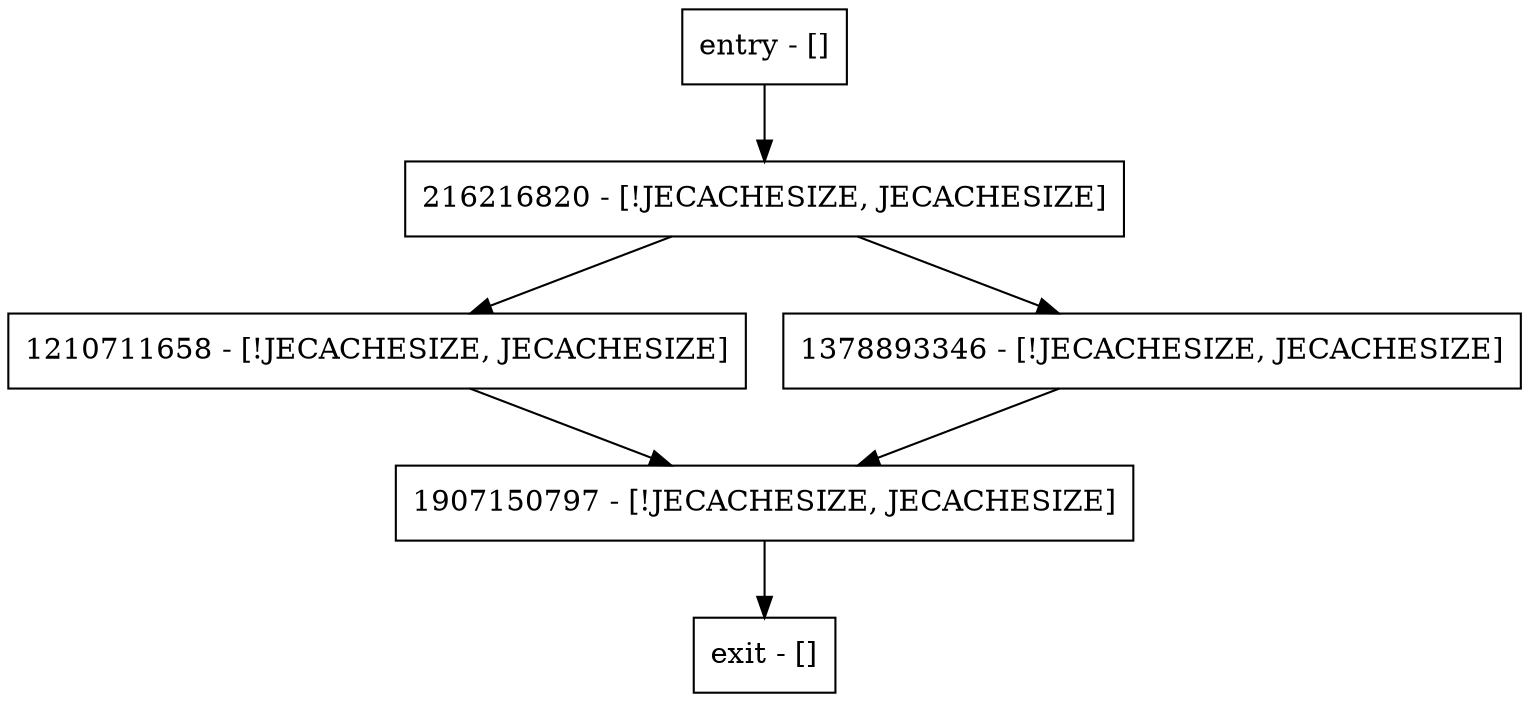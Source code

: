 digraph moveBack {
node [shape=record];
entry [label="entry - []"];
exit [label="exit - []"];
1907150797 [label="1907150797 - [!JECACHESIZE, JECACHESIZE]"];
216216820 [label="216216820 - [!JECACHESIZE, JECACHESIZE]"];
1210711658 [label="1210711658 - [!JECACHESIZE, JECACHESIZE]"];
1378893346 [label="1378893346 - [!JECACHESIZE, JECACHESIZE]"];
entry;
exit;
entry -> 216216820;
1907150797 -> exit;
216216820 -> 1210711658;
216216820 -> 1378893346;
1210711658 -> 1907150797;
1378893346 -> 1907150797;
}
